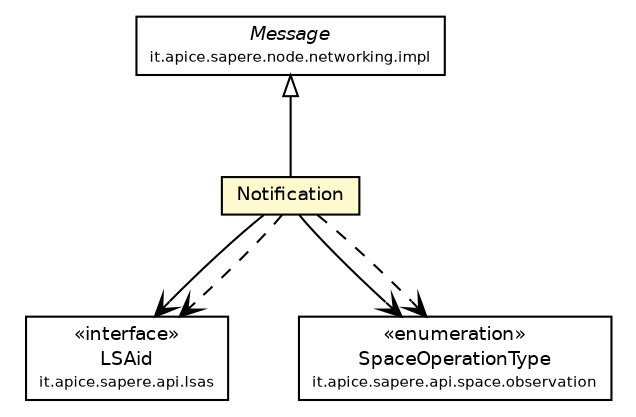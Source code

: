 #!/usr/local/bin/dot
#
# Class diagram 
# Generated by UmlGraph version 4.4 (http://www.spinellis.gr/sw/umlgraph)
#

digraph G {
	edge [fontname="Helvetica",fontsize=10,labelfontname="Helvetica",labelfontsize=10];
	node [fontname="Helvetica",fontsize=10,shape=plaintext];
	// it.apice.sapere.api.lsas.LSAid
	c66173 [label=<<table border="0" cellborder="1" cellspacing="0" cellpadding="2" port="p" href="../../../../api/lsas/LSAid.html">
		<tr><td><table border="0" cellspacing="0" cellpadding="1">
			<tr><td> &laquo;interface&raquo; </td></tr>
			<tr><td> LSAid </td></tr>
			<tr><td><font point-size="7.0"> it.apice.sapere.api.lsas </font></td></tr>
		</table></td></tr>
		</table>>, fontname="Helvetica", fontcolor="black", fontsize=9.0];
	// it.apice.sapere.api.space.observation.SpaceOperationType
	c66210 [label=<<table border="0" cellborder="1" cellspacing="0" cellpadding="2" port="p" href="../../../../api/space/observation/SpaceOperationType.html">
		<tr><td><table border="0" cellspacing="0" cellpadding="1">
			<tr><td> &laquo;enumeration&raquo; </td></tr>
			<tr><td> SpaceOperationType </td></tr>
			<tr><td><font point-size="7.0"> it.apice.sapere.api.space.observation </font></td></tr>
		</table></td></tr>
		</table>>, fontname="Helvetica", fontcolor="black", fontsize=9.0];
	// it.apice.sapere.node.networking.impl.Message
	c66336 [label=<<table border="0" cellborder="1" cellspacing="0" cellpadding="2" port="p" href="../../impl/Message.html">
		<tr><td><table border="0" cellspacing="0" cellpadding="1">
			<tr><td><font face="Helvetica-Oblique"> Message </font></td></tr>
			<tr><td><font point-size="7.0"> it.apice.sapere.node.networking.impl </font></td></tr>
		</table></td></tr>
		</table>>, fontname="Helvetica", fontcolor="black", fontsize=9.0];
	// it.apice.sapere.node.networking.obsnotif.impl.Notification
	c66340 [label=<<table border="0" cellborder="1" cellspacing="0" cellpadding="2" port="p" bgcolor="lemonChiffon" href="./Notification.html">
		<tr><td><table border="0" cellspacing="0" cellpadding="1">
			<tr><td> Notification </td></tr>
		</table></td></tr>
		</table>>, fontname="Helvetica", fontcolor="black", fontsize=9.0];
	//it.apice.sapere.node.networking.obsnotif.impl.Notification extends it.apice.sapere.node.networking.impl.Message
	c66336:p -> c66340:p [dir=back,arrowtail=empty];
	// it.apice.sapere.node.networking.obsnotif.impl.Notification NAVASSOC it.apice.sapere.api.space.observation.SpaceOperationType
	c66340:p -> c66210:p [taillabel="", label="", headlabel="", fontname="Helvetica", fontcolor="black", fontsize=10.0, color="black", arrowhead=open];
	// it.apice.sapere.node.networking.obsnotif.impl.Notification NAVASSOC it.apice.sapere.api.lsas.LSAid
	c66340:p -> c66173:p [taillabel="", label="", headlabel="", fontname="Helvetica", fontcolor="black", fontsize=10.0, color="black", arrowhead=open];
	// it.apice.sapere.node.networking.obsnotif.impl.Notification DEPEND it.apice.sapere.api.lsas.LSAid
	c66340:p -> c66173:p [taillabel="", label="", headlabel="", fontname="Helvetica", fontcolor="black", fontsize=10.0, color="black", arrowhead=open, style=dashed];
	// it.apice.sapere.node.networking.obsnotif.impl.Notification DEPEND it.apice.sapere.api.space.observation.SpaceOperationType
	c66340:p -> c66210:p [taillabel="", label="", headlabel="", fontname="Helvetica", fontcolor="black", fontsize=10.0, color="black", arrowhead=open, style=dashed];
}

